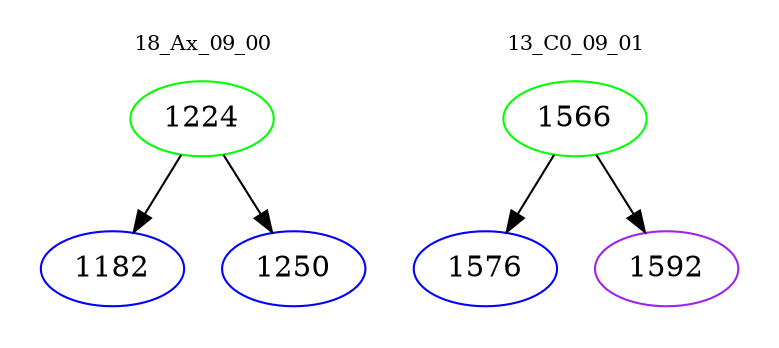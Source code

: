 digraph{
subgraph cluster_0 {
color = white
label = "18_Ax_09_00";
fontsize=10;
T0_1224 [label="1224", color="green"]
T0_1224 -> T0_1182 [color="black"]
T0_1182 [label="1182", color="blue"]
T0_1224 -> T0_1250 [color="black"]
T0_1250 [label="1250", color="blue"]
}
subgraph cluster_1 {
color = white
label = "13_C0_09_01";
fontsize=10;
T1_1566 [label="1566", color="green"]
T1_1566 -> T1_1576 [color="black"]
T1_1576 [label="1576", color="blue"]
T1_1566 -> T1_1592 [color="black"]
T1_1592 [label="1592", color="purple"]
}
}
